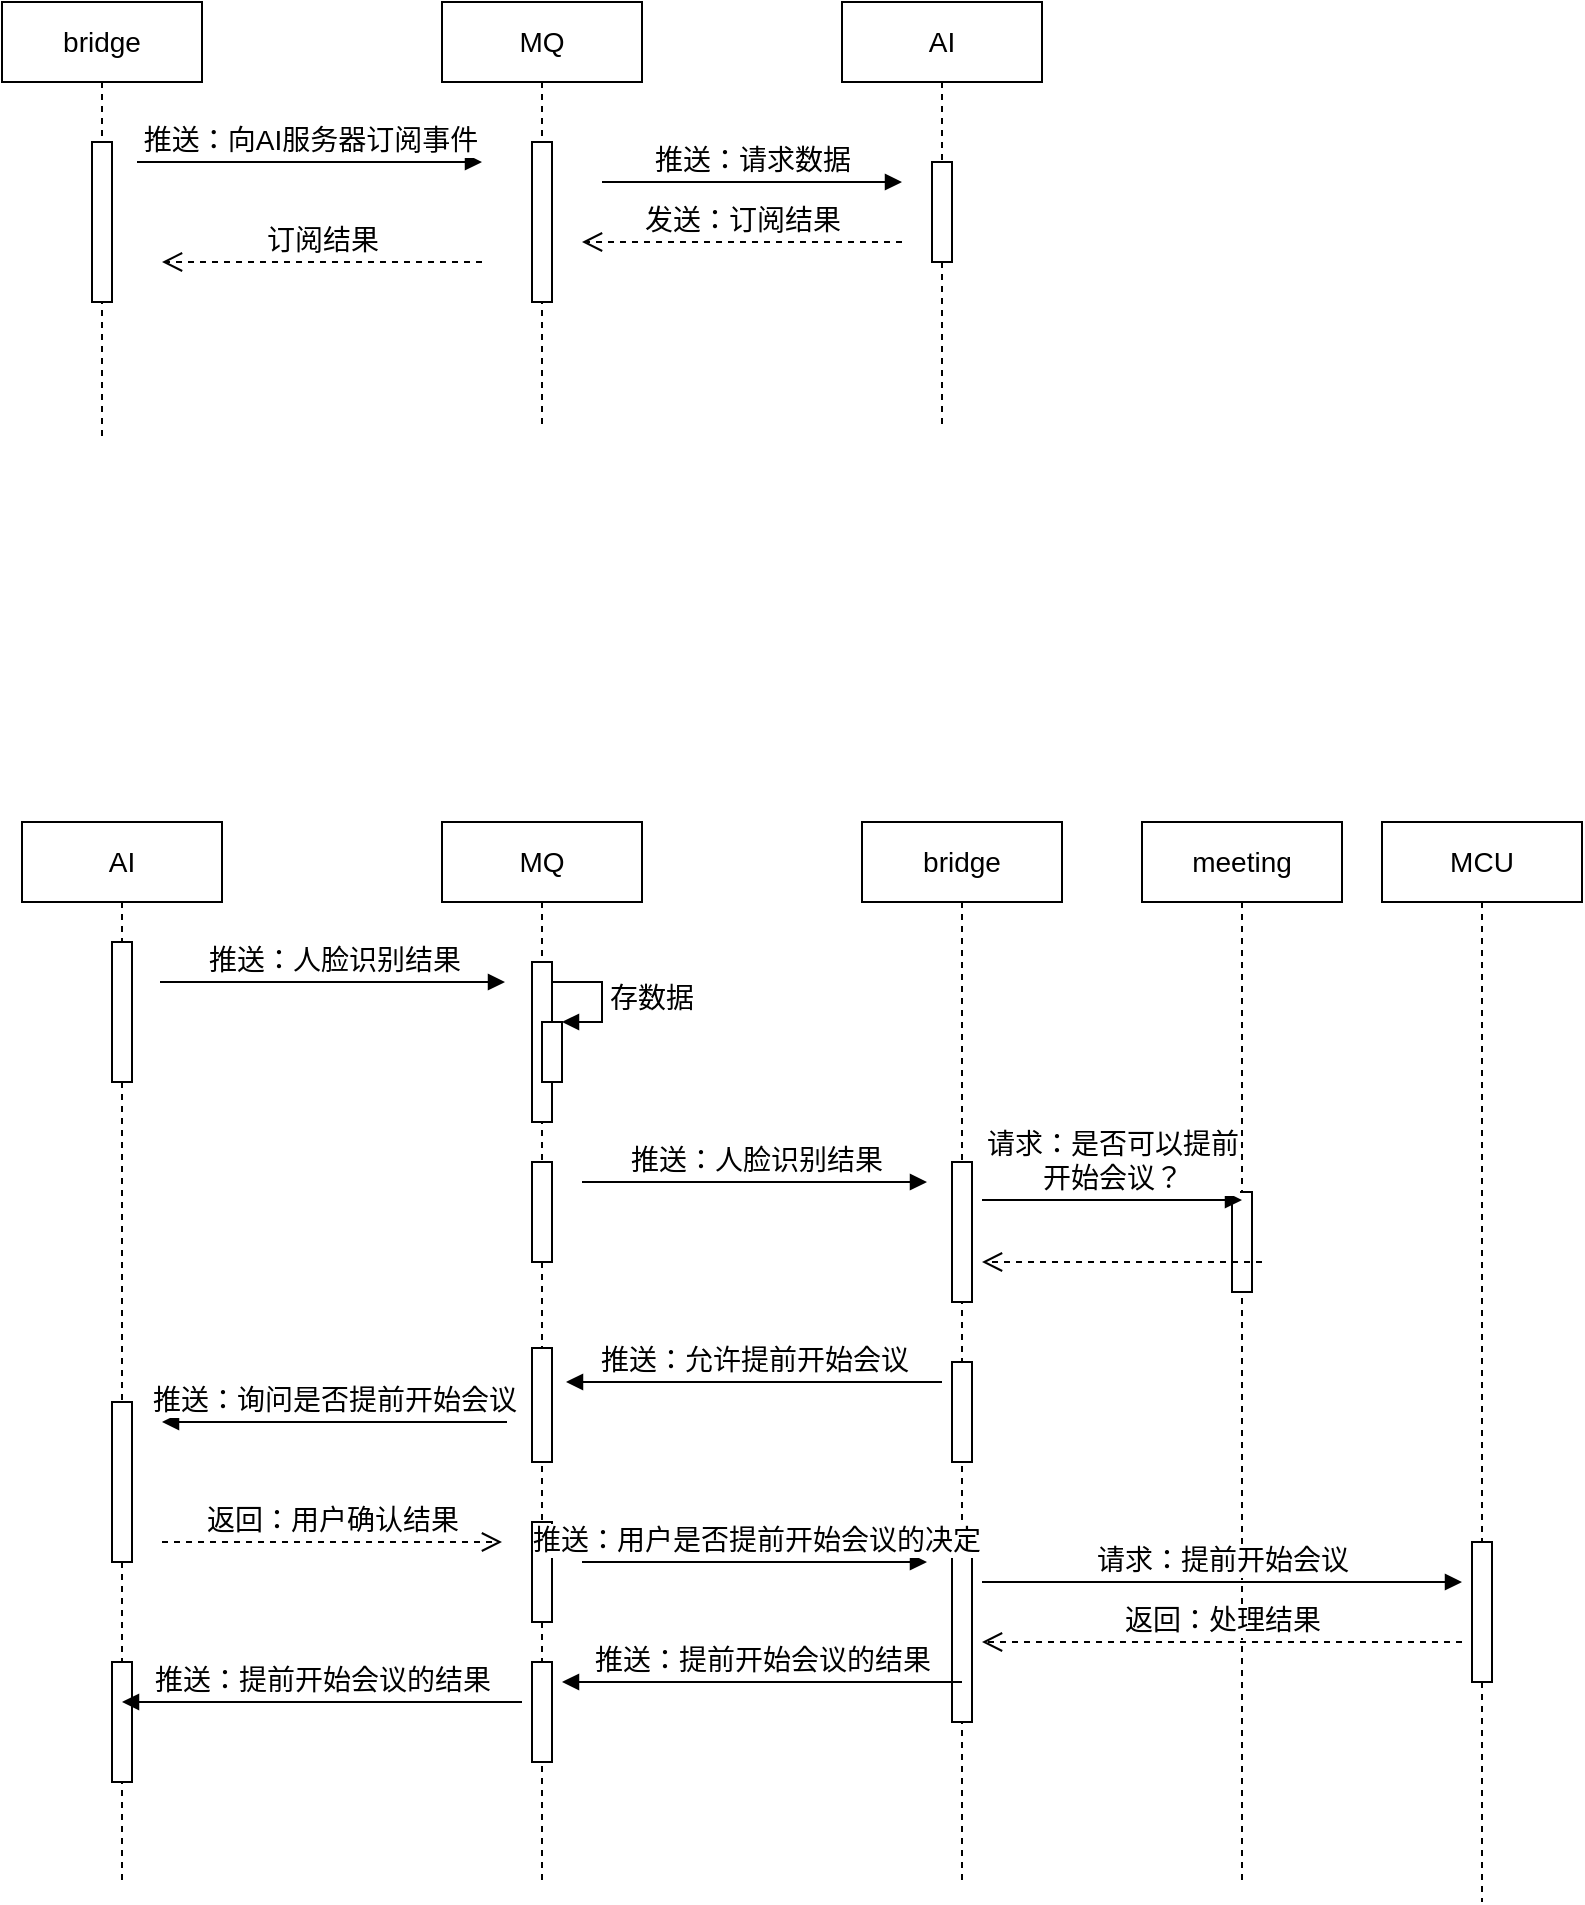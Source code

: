 <mxfile version="12.3.9" type="github" pages="3">
  <diagram id="sGyDJ3xmPa0FNn7oHpdU" name="提前开始会议">
    <mxGraphModel dx="1021" dy="580" grid="0" gridSize="10" guides="1" tooltips="1" connect="1" arrows="1" fold="1" page="1" pageScale="1" pageWidth="827" pageHeight="1169" math="0" shadow="0">
      <root>
        <mxCell id="0"/>
        <mxCell id="1" parent="0"/>
        <mxCell id="7dCBN_STnB0BZGOZmq9B-1" value="AI" style="shape=umlLifeline;perimeter=lifelinePerimeter;whiteSpace=wrap;html=1;container=1;collapsible=0;recursiveResize=0;outlineConnect=0;fontSize=14;" parent="1" vertex="1">
          <mxGeometry x="510" y="70" width="100" height="212" as="geometry"/>
        </mxCell>
        <mxCell id="cWvQ5qR-pPmlQ0AbkIyN-9" value="" style="html=1;points=[];perimeter=orthogonalPerimeter;fontSize=14;" vertex="1" parent="7dCBN_STnB0BZGOZmq9B-1">
          <mxGeometry x="45" y="80" width="10" height="50" as="geometry"/>
        </mxCell>
        <mxCell id="7dCBN_STnB0BZGOZmq9B-2" value="bridge" style="shape=umlLifeline;perimeter=lifelinePerimeter;whiteSpace=wrap;html=1;container=1;collapsible=0;recursiveResize=0;outlineConnect=0;fontSize=14;" parent="1" vertex="1">
          <mxGeometry x="90" y="70" width="100" height="218" as="geometry"/>
        </mxCell>
        <mxCell id="cWvQ5qR-pPmlQ0AbkIyN-1" value="" style="html=1;points=[];perimeter=orthogonalPerimeter;fontSize=14;" vertex="1" parent="7dCBN_STnB0BZGOZmq9B-2">
          <mxGeometry x="45" y="70" width="10" height="80" as="geometry"/>
        </mxCell>
        <mxCell id="7dCBN_STnB0BZGOZmq9B-3" value="MQ" style="shape=umlLifeline;perimeter=lifelinePerimeter;whiteSpace=wrap;html=1;container=1;collapsible=0;recursiveResize=0;outlineConnect=0;fontSize=14;" parent="1" vertex="1">
          <mxGeometry x="310" y="70" width="100" height="214" as="geometry"/>
        </mxCell>
        <mxCell id="cWvQ5qR-pPmlQ0AbkIyN-6" value="" style="html=1;points=[];perimeter=orthogonalPerimeter;fontSize=14;" vertex="1" parent="7dCBN_STnB0BZGOZmq9B-3">
          <mxGeometry x="45" y="70" width="10" height="80" as="geometry"/>
        </mxCell>
        <mxCell id="cWvQ5qR-pPmlQ0AbkIyN-5" value="推送：向AI服务器订阅事件" style="html=1;verticalAlign=bottom;endArrow=block;fontSize=14;" edge="1" parent="1">
          <mxGeometry width="80" relative="1" as="geometry">
            <mxPoint x="157.5" y="150" as="sourcePoint"/>
            <mxPoint x="330" y="150" as="targetPoint"/>
          </mxGeometry>
        </mxCell>
        <mxCell id="cWvQ5qR-pPmlQ0AbkIyN-8" value="推送：请求数据" style="html=1;verticalAlign=bottom;endArrow=block;fontSize=14;" edge="1" parent="1">
          <mxGeometry width="80" relative="1" as="geometry">
            <mxPoint x="390" y="160" as="sourcePoint"/>
            <mxPoint x="540" y="160" as="targetPoint"/>
          </mxGeometry>
        </mxCell>
        <mxCell id="cWvQ5qR-pPmlQ0AbkIyN-10" value="发送：订阅结果" style="html=1;verticalAlign=bottom;endArrow=open;dashed=1;endSize=8;fontSize=14;" edge="1" parent="1">
          <mxGeometry relative="1" as="geometry">
            <mxPoint x="540" y="190" as="sourcePoint"/>
            <mxPoint x="380" y="190" as="targetPoint"/>
          </mxGeometry>
        </mxCell>
        <mxCell id="cWvQ5qR-pPmlQ0AbkIyN-11" value="订阅结果" style="html=1;verticalAlign=bottom;endArrow=open;dashed=1;endSize=8;fontSize=14;" edge="1" parent="1">
          <mxGeometry relative="1" as="geometry">
            <mxPoint x="330" y="200" as="sourcePoint"/>
            <mxPoint x="170" y="200" as="targetPoint"/>
          </mxGeometry>
        </mxCell>
        <mxCell id="cWvQ5qR-pPmlQ0AbkIyN-12" value="AI" style="shape=umlLifeline;perimeter=lifelinePerimeter;whiteSpace=wrap;html=1;container=1;collapsible=0;recursiveResize=0;outlineConnect=0;fontSize=14;" vertex="1" parent="1">
          <mxGeometry x="100" y="480" width="100" height="530" as="geometry"/>
        </mxCell>
        <mxCell id="cWvQ5qR-pPmlQ0AbkIyN-13" value="" style="html=1;points=[];perimeter=orthogonalPerimeter;fontSize=14;" vertex="1" parent="cWvQ5qR-pPmlQ0AbkIyN-12">
          <mxGeometry x="45" y="60" width="10" height="70" as="geometry"/>
        </mxCell>
        <mxCell id="cWvQ5qR-pPmlQ0AbkIyN-39" value="" style="html=1;points=[];perimeter=orthogonalPerimeter;fontSize=14;" vertex="1" parent="cWvQ5qR-pPmlQ0AbkIyN-12">
          <mxGeometry x="45" y="290" width="10" height="80" as="geometry"/>
        </mxCell>
        <mxCell id="cWvQ5qR-pPmlQ0AbkIyN-58" value="" style="html=1;points=[];perimeter=orthogonalPerimeter;fontSize=14;" vertex="1" parent="cWvQ5qR-pPmlQ0AbkIyN-12">
          <mxGeometry x="45" y="420" width="10" height="60" as="geometry"/>
        </mxCell>
        <mxCell id="cWvQ5qR-pPmlQ0AbkIyN-14" value="bridge" style="shape=umlLifeline;perimeter=lifelinePerimeter;whiteSpace=wrap;html=1;container=1;collapsible=0;recursiveResize=0;outlineConnect=0;fontSize=14;" vertex="1" parent="1">
          <mxGeometry x="520" y="480" width="100" height="530" as="geometry"/>
        </mxCell>
        <mxCell id="cWvQ5qR-pPmlQ0AbkIyN-15" value="" style="html=1;points=[];perimeter=orthogonalPerimeter;fontSize=14;" vertex="1" parent="cWvQ5qR-pPmlQ0AbkIyN-14">
          <mxGeometry x="45" y="170" width="10" height="70" as="geometry"/>
        </mxCell>
        <mxCell id="cWvQ5qR-pPmlQ0AbkIyN-33" value="" style="html=1;points=[];perimeter=orthogonalPerimeter;fontSize=14;" vertex="1" parent="cWvQ5qR-pPmlQ0AbkIyN-14">
          <mxGeometry x="45" y="270" width="10" height="50" as="geometry"/>
        </mxCell>
        <mxCell id="cWvQ5qR-pPmlQ0AbkIyN-45" value="" style="html=1;points=[];perimeter=orthogonalPerimeter;fontSize=14;" vertex="1" parent="cWvQ5qR-pPmlQ0AbkIyN-14">
          <mxGeometry x="45" y="360" width="10" height="90" as="geometry"/>
        </mxCell>
        <mxCell id="cWvQ5qR-pPmlQ0AbkIyN-16" value="MQ" style="shape=umlLifeline;perimeter=lifelinePerimeter;whiteSpace=wrap;html=1;container=1;collapsible=0;recursiveResize=0;outlineConnect=0;fontSize=14;" vertex="1" parent="1">
          <mxGeometry x="310" y="480" width="100" height="530" as="geometry"/>
        </mxCell>
        <mxCell id="cWvQ5qR-pPmlQ0AbkIyN-17" value="" style="html=1;points=[];perimeter=orthogonalPerimeter;fontSize=14;" vertex="1" parent="cWvQ5qR-pPmlQ0AbkIyN-16">
          <mxGeometry x="45" y="70" width="10" height="80" as="geometry"/>
        </mxCell>
        <mxCell id="cWvQ5qR-pPmlQ0AbkIyN-23" value="" style="html=1;points=[];perimeter=orthogonalPerimeter;fontSize=14;" vertex="1" parent="cWvQ5qR-pPmlQ0AbkIyN-16">
          <mxGeometry x="50" y="100" width="10" height="30" as="geometry"/>
        </mxCell>
        <mxCell id="cWvQ5qR-pPmlQ0AbkIyN-24" value="存数据" style="edgeStyle=orthogonalEdgeStyle;html=1;align=left;spacingLeft=2;endArrow=block;rounded=0;entryX=1;entryY=0;fontSize=14;" edge="1" target="cWvQ5qR-pPmlQ0AbkIyN-23" parent="cWvQ5qR-pPmlQ0AbkIyN-16">
          <mxGeometry relative="1" as="geometry">
            <mxPoint x="55" y="80" as="sourcePoint"/>
            <Array as="points">
              <mxPoint x="80" y="80"/>
            </Array>
          </mxGeometry>
        </mxCell>
        <mxCell id="cWvQ5qR-pPmlQ0AbkIyN-25" value="" style="html=1;points=[];perimeter=orthogonalPerimeter;fontSize=14;" vertex="1" parent="cWvQ5qR-pPmlQ0AbkIyN-16">
          <mxGeometry x="45" y="170" width="10" height="50" as="geometry"/>
        </mxCell>
        <mxCell id="cWvQ5qR-pPmlQ0AbkIyN-36" value="" style="html=1;points=[];perimeter=orthogonalPerimeter;fontSize=14;" vertex="1" parent="cWvQ5qR-pPmlQ0AbkIyN-16">
          <mxGeometry x="45" y="263" width="10" height="57" as="geometry"/>
        </mxCell>
        <mxCell id="cWvQ5qR-pPmlQ0AbkIyN-44" value="" style="html=1;points=[];perimeter=orthogonalPerimeter;fontSize=14;" vertex="1" parent="cWvQ5qR-pPmlQ0AbkIyN-16">
          <mxGeometry x="45" y="350" width="10" height="50" as="geometry"/>
        </mxCell>
        <mxCell id="cWvQ5qR-pPmlQ0AbkIyN-56" value="" style="html=1;points=[];perimeter=orthogonalPerimeter;fontSize=14;" vertex="1" parent="cWvQ5qR-pPmlQ0AbkIyN-16">
          <mxGeometry x="45" y="420" width="10" height="50" as="geometry"/>
        </mxCell>
        <mxCell id="cWvQ5qR-pPmlQ0AbkIyN-18" value="meeting" style="shape=umlLifeline;perimeter=lifelinePerimeter;whiteSpace=wrap;html=1;container=1;collapsible=0;recursiveResize=0;outlineConnect=0;fontSize=14;" vertex="1" parent="1">
          <mxGeometry x="660" y="480" width="100" height="530" as="geometry"/>
        </mxCell>
        <mxCell id="cWvQ5qR-pPmlQ0AbkIyN-32" value="" style="html=1;points=[];perimeter=orthogonalPerimeter;fontSize=14;" vertex="1" parent="cWvQ5qR-pPmlQ0AbkIyN-18">
          <mxGeometry x="45" y="185" width="10" height="50" as="geometry"/>
        </mxCell>
        <mxCell id="cWvQ5qR-pPmlQ0AbkIyN-19" value="推送：人脸识别结果" style="html=1;verticalAlign=bottom;endArrow=block;fontSize=14;" edge="1" parent="1">
          <mxGeometry width="80" relative="1" as="geometry">
            <mxPoint x="169" y="560" as="sourcePoint"/>
            <mxPoint x="341.5" y="560" as="targetPoint"/>
          </mxGeometry>
        </mxCell>
        <mxCell id="cWvQ5qR-pPmlQ0AbkIyN-27" value="推送：人脸识别结果" style="html=1;verticalAlign=bottom;endArrow=block;fontSize=14;" edge="1" parent="1">
          <mxGeometry width="80" relative="1" as="geometry">
            <mxPoint x="380" y="660" as="sourcePoint"/>
            <mxPoint x="552.5" y="660" as="targetPoint"/>
          </mxGeometry>
        </mxCell>
        <mxCell id="cWvQ5qR-pPmlQ0AbkIyN-30" value="请求：是否可以提前&lt;br&gt;开始会议？" style="html=1;verticalAlign=bottom;endArrow=block;fontSize=14;" edge="1" parent="1">
          <mxGeometry width="80" relative="1" as="geometry">
            <mxPoint x="580" y="669" as="sourcePoint"/>
            <mxPoint x="710" y="669" as="targetPoint"/>
          </mxGeometry>
        </mxCell>
        <mxCell id="cWvQ5qR-pPmlQ0AbkIyN-31" value="" style="html=1;verticalAlign=bottom;endArrow=open;dashed=1;endSize=8;fontSize=14;" edge="1" parent="1">
          <mxGeometry relative="1" as="geometry">
            <mxPoint x="720" y="700" as="sourcePoint"/>
            <mxPoint x="580" y="700" as="targetPoint"/>
          </mxGeometry>
        </mxCell>
        <mxCell id="cWvQ5qR-pPmlQ0AbkIyN-35" value="推送：允许提前开始会议" style="html=1;verticalAlign=bottom;endArrow=block;fontSize=14;" edge="1" parent="1">
          <mxGeometry width="80" relative="1" as="geometry">
            <mxPoint x="560" y="760" as="sourcePoint"/>
            <mxPoint x="372" y="760" as="targetPoint"/>
          </mxGeometry>
        </mxCell>
        <mxCell id="cWvQ5qR-pPmlQ0AbkIyN-42" value="推送：询问是否提前开始会议" style="html=1;verticalAlign=bottom;endArrow=block;fontSize=14;" edge="1" parent="1">
          <mxGeometry width="80" relative="1" as="geometry">
            <mxPoint x="342.5" y="780" as="sourcePoint"/>
            <mxPoint x="170" y="780" as="targetPoint"/>
          </mxGeometry>
        </mxCell>
        <mxCell id="cWvQ5qR-pPmlQ0AbkIyN-43" value="返回：用户确认结果" style="html=1;verticalAlign=bottom;endArrow=open;dashed=1;endSize=8;fontSize=14;" edge="1" parent="1">
          <mxGeometry relative="1" as="geometry">
            <mxPoint x="170" y="840" as="sourcePoint"/>
            <mxPoint x="340" y="840" as="targetPoint"/>
          </mxGeometry>
        </mxCell>
        <mxCell id="cWvQ5qR-pPmlQ0AbkIyN-47" value="推送：用户是否提前开始会议的决定" style="html=1;verticalAlign=bottom;endArrow=block;fontSize=14;" edge="1" parent="1">
          <mxGeometry width="80" relative="1" as="geometry">
            <mxPoint x="380" y="850" as="sourcePoint"/>
            <mxPoint x="552.5" y="850" as="targetPoint"/>
          </mxGeometry>
        </mxCell>
        <mxCell id="cWvQ5qR-pPmlQ0AbkIyN-48" value="MCU" style="shape=umlLifeline;perimeter=lifelinePerimeter;whiteSpace=wrap;html=1;container=1;collapsible=0;recursiveResize=0;outlineConnect=0;fontSize=14;" vertex="1" parent="1">
          <mxGeometry x="780" y="480" width="100" height="540" as="geometry"/>
        </mxCell>
        <mxCell id="cWvQ5qR-pPmlQ0AbkIyN-51" value="" style="html=1;points=[];perimeter=orthogonalPerimeter;fontSize=14;" vertex="1" parent="cWvQ5qR-pPmlQ0AbkIyN-48">
          <mxGeometry x="45" y="360" width="10" height="70" as="geometry"/>
        </mxCell>
        <mxCell id="cWvQ5qR-pPmlQ0AbkIyN-52" value="请求：提前开始会议" style="html=1;verticalAlign=bottom;endArrow=block;fontSize=14;" edge="1" parent="1">
          <mxGeometry width="80" relative="1" as="geometry">
            <mxPoint x="580" y="860" as="sourcePoint"/>
            <mxPoint x="820" y="860" as="targetPoint"/>
          </mxGeometry>
        </mxCell>
        <mxCell id="cWvQ5qR-pPmlQ0AbkIyN-54" value="返回：处理结果" style="html=1;verticalAlign=bottom;endArrow=open;dashed=1;endSize=8;fontSize=14;" edge="1" parent="1">
          <mxGeometry relative="1" as="geometry">
            <mxPoint x="820" y="890" as="sourcePoint"/>
            <mxPoint x="580" y="890" as="targetPoint"/>
          </mxGeometry>
        </mxCell>
        <mxCell id="cWvQ5qR-pPmlQ0AbkIyN-55" value="推送：提前开始会议的结果" style="html=1;verticalAlign=bottom;endArrow=block;fontSize=14;" edge="1" parent="1">
          <mxGeometry width="80" relative="1" as="geometry">
            <mxPoint x="570" y="910" as="sourcePoint"/>
            <mxPoint x="370" y="910" as="targetPoint"/>
          </mxGeometry>
        </mxCell>
        <mxCell id="cWvQ5qR-pPmlQ0AbkIyN-57" value="推送：提前开始会议的结果" style="html=1;verticalAlign=bottom;endArrow=block;fontSize=14;" edge="1" parent="1">
          <mxGeometry width="80" relative="1" as="geometry">
            <mxPoint x="350" y="920" as="sourcePoint"/>
            <mxPoint x="150" y="920" as="targetPoint"/>
          </mxGeometry>
        </mxCell>
      </root>
    </mxGraphModel>
  </diagram>
  <diagram id="U2vhjyQzXIbmDPiE_quf" name="企业微信消息通知">
    <mxGraphModel dx="1021" dy="580" grid="0" gridSize="10" guides="1" tooltips="1" connect="1" arrows="1" fold="1" page="1" pageScale="1" pageWidth="827" pageHeight="1169" math="0" shadow="0">
      <root>
        <mxCell id="euv0Y5gn4uSeBjnGPQXl-0"/>
        <mxCell id="euv0Y5gn4uSeBjnGPQXl-1" parent="euv0Y5gn4uSeBjnGPQXl-0"/>
        <mxCell id="93kanDMGqyMoryUL59t7-0" value="MCU" style="shape=umlLifeline;perimeter=lifelinePerimeter;whiteSpace=wrap;html=1;container=1;collapsible=0;recursiveResize=0;outlineConnect=0;fontSize=14;" vertex="1" parent="euv0Y5gn4uSeBjnGPQXl-1">
          <mxGeometry x="550" y="70" width="100" height="290" as="geometry"/>
        </mxCell>
        <mxCell id="93kanDMGqyMoryUL59t7-1" value="" style="html=1;points=[];perimeter=orthogonalPerimeter;fontSize=14;" vertex="1" parent="93kanDMGqyMoryUL59t7-0">
          <mxGeometry x="45" y="88" width="10" height="50" as="geometry"/>
        </mxCell>
        <mxCell id="93kanDMGqyMoryUL59t7-2" value="meeting-service" style="shape=umlLifeline;perimeter=lifelinePerimeter;whiteSpace=wrap;html=1;container=1;collapsible=0;recursiveResize=0;outlineConnect=0;fontSize=14;" vertex="1" parent="euv0Y5gn4uSeBjnGPQXl-1">
          <mxGeometry x="170" y="70" width="100" height="290" as="geometry"/>
        </mxCell>
        <mxCell id="93kanDMGqyMoryUL59t7-3" value="" style="html=1;points=[];perimeter=orthogonalPerimeter;fontSize=14;" vertex="1" parent="93kanDMGqyMoryUL59t7-2">
          <mxGeometry x="45" y="70" width="10" height="120" as="geometry"/>
        </mxCell>
        <mxCell id="93kanDMGqyMoryUL59t7-4" value="bridge-service" style="shape=umlLifeline;perimeter=lifelinePerimeter;whiteSpace=wrap;html=1;container=1;collapsible=0;recursiveResize=0;outlineConnect=0;fontSize=14;" vertex="1" parent="euv0Y5gn4uSeBjnGPQXl-1">
          <mxGeometry x="360" y="70" width="100" height="290" as="geometry"/>
        </mxCell>
        <mxCell id="93kanDMGqyMoryUL59t7-5" value="" style="html=1;points=[];perimeter=orthogonalPerimeter;fontSize=14;" vertex="1" parent="93kanDMGqyMoryUL59t7-4">
          <mxGeometry x="45" y="70" width="10" height="140" as="geometry"/>
        </mxCell>
        <mxCell id="93kanDMGqyMoryUL59t7-6" value="请求：会议预约" style="html=1;verticalAlign=bottom;endArrow=block;fontSize=14;" edge="1" parent="euv0Y5gn4uSeBjnGPQXl-1">
          <mxGeometry width="80" relative="1" as="geometry">
            <mxPoint x="230" y="160" as="sourcePoint"/>
            <mxPoint x="402.5" y="160" as="targetPoint"/>
          </mxGeometry>
        </mxCell>
        <mxCell id="93kanDMGqyMoryUL59t7-7" value="请求：会议预约" style="html=1;verticalAlign=bottom;endArrow=block;fontSize=14;" edge="1" parent="euv0Y5gn4uSeBjnGPQXl-1">
          <mxGeometry width="80" relative="1" as="geometry">
            <mxPoint x="435" y="170" as="sourcePoint"/>
            <mxPoint x="585" y="170" as="targetPoint"/>
          </mxGeometry>
        </mxCell>
        <mxCell id="93kanDMGqyMoryUL59t7-8" value="返回：处理结果" style="html=1;verticalAlign=bottom;endArrow=open;dashed=1;endSize=8;fontSize=14;" edge="1" parent="euv0Y5gn4uSeBjnGPQXl-1">
          <mxGeometry relative="1" as="geometry">
            <mxPoint x="587" y="196" as="sourcePoint"/>
            <mxPoint x="427" y="196" as="targetPoint"/>
          </mxGeometry>
        </mxCell>
        <mxCell id="93kanDMGqyMoryUL59t7-10" value="Web？" style="shape=umlLifeline;perimeter=lifelinePerimeter;whiteSpace=wrap;html=1;container=1;collapsible=0;recursiveResize=0;outlineConnect=0;fontSize=14;" vertex="1" parent="euv0Y5gn4uSeBjnGPQXl-1">
          <mxGeometry x="30" y="70" width="100" height="290" as="geometry"/>
        </mxCell>
        <mxCell id="93kanDMGqyMoryUL59t7-11" value="" style="html=1;points=[];perimeter=orthogonalPerimeter;fontSize=14;" vertex="1" parent="93kanDMGqyMoryUL59t7-10">
          <mxGeometry x="45" y="70" width="10" height="80" as="geometry"/>
        </mxCell>
        <mxCell id="93kanDMGqyMoryUL59t7-12" value="请求：会议预约" style="html=1;verticalAlign=bottom;endArrow=block;fontSize=14;" edge="1" parent="euv0Y5gn4uSeBjnGPQXl-1">
          <mxGeometry width="80" relative="1" as="geometry">
            <mxPoint x="90" y="160" as="sourcePoint"/>
            <mxPoint x="212.5" y="160" as="targetPoint"/>
          </mxGeometry>
        </mxCell>
        <mxCell id="93kanDMGqyMoryUL59t7-13" value="企业微信？" style="shape=umlLifeline;perimeter=lifelinePerimeter;whiteSpace=wrap;html=1;container=1;collapsible=0;recursiveResize=0;outlineConnect=0;fontSize=14;" vertex="1" parent="euv0Y5gn4uSeBjnGPQXl-1">
          <mxGeometry x="670" y="70" width="100" height="290" as="geometry"/>
        </mxCell>
        <mxCell id="93kanDMGqyMoryUL59t7-14" value="" style="html=1;points=[];perimeter=orthogonalPerimeter;fontSize=14;" vertex="1" parent="93kanDMGqyMoryUL59t7-13">
          <mxGeometry x="45" y="160" width="10" height="50" as="geometry"/>
        </mxCell>
        <mxCell id="93kanDMGqyMoryUL59t7-15" value="返回：处理结果" style="html=1;verticalAlign=bottom;endArrow=open;dashed=1;endSize=8;fontSize=14;" edge="1" parent="euv0Y5gn4uSeBjnGPQXl-1">
          <mxGeometry relative="1" as="geometry">
            <mxPoint x="395" y="210" as="sourcePoint"/>
            <mxPoint x="235" y="210" as="targetPoint"/>
          </mxGeometry>
        </mxCell>
        <mxCell id="93kanDMGqyMoryUL59t7-16" value="企业微信消息通知" style="html=1;verticalAlign=bottom;endArrow=block;fontSize=14;" edge="1" parent="euv0Y5gn4uSeBjnGPQXl-1">
          <mxGeometry width="80" relative="1" as="geometry">
            <mxPoint x="430" y="240" as="sourcePoint"/>
            <mxPoint x="710" y="240" as="targetPoint"/>
          </mxGeometry>
        </mxCell>
      </root>
    </mxGraphModel>
  </diagram>
  <diagram id="k88oy4eZoCurosgzt9sN" name="企业微信推送点名信息">
    <mxGraphModel dx="1021" dy="580" grid="1" gridSize="10" guides="1" tooltips="1" connect="1" arrows="1" fold="1" page="1" pageScale="1" pageWidth="827" pageHeight="1169" math="0" shadow="0">
      <root>
        <mxCell id="FtVH_WudPbTGRqcLVg7M-0"/>
        <mxCell id="FtVH_WudPbTGRqcLVg7M-1" parent="FtVH_WudPbTGRqcLVg7M-0"/>
        <mxCell id="gRoMFb6GQRz-B1bpGYZU-0" value="MCU？" style="shape=umlLifeline;perimeter=lifelinePerimeter;whiteSpace=wrap;html=1;container=1;collapsible=0;recursiveResize=0;outlineConnect=0;fontSize=14;" vertex="1" parent="FtVH_WudPbTGRqcLVg7M-1">
          <mxGeometry x="490" y="70" width="100" height="290" as="geometry"/>
        </mxCell>
        <mxCell id="gRoMFb6GQRz-B1bpGYZU-2" value="MQ" style="shape=umlLifeline;perimeter=lifelinePerimeter;whiteSpace=wrap;html=1;container=1;collapsible=0;recursiveResize=0;outlineConnect=0;fontSize=14;" vertex="1" parent="FtVH_WudPbTGRqcLVg7M-1">
          <mxGeometry x="170" y="70" width="100" height="290" as="geometry"/>
        </mxCell>
        <mxCell id="gRoMFb6GQRz-B1bpGYZU-3" value="" style="html=1;points=[];perimeter=orthogonalPerimeter;fontSize=14;" vertex="1" parent="gRoMFb6GQRz-B1bpGYZU-2">
          <mxGeometry x="45" y="70" width="10" height="80" as="geometry"/>
        </mxCell>
        <mxCell id="gRoMFb6GQRz-B1bpGYZU-4" value="bridge-service" style="shape=umlLifeline;perimeter=lifelinePerimeter;whiteSpace=wrap;html=1;container=1;collapsible=0;recursiveResize=0;outlineConnect=0;fontSize=14;" vertex="1" parent="FtVH_WudPbTGRqcLVg7M-1">
          <mxGeometry x="320" y="70" width="100" height="290" as="geometry"/>
        </mxCell>
        <mxCell id="gRoMFb6GQRz-B1bpGYZU-5" value="" style="html=1;points=[];perimeter=orthogonalPerimeter;fontSize=14;" vertex="1" parent="gRoMFb6GQRz-B1bpGYZU-4">
          <mxGeometry x="45" y="70" width="10" height="100" as="geometry"/>
        </mxCell>
        <mxCell id="gRoMFb6GQRz-B1bpGYZU-6" value="推送：人员点名" style="html=1;verticalAlign=bottom;endArrow=block;fontSize=14;" edge="1" parent="FtVH_WudPbTGRqcLVg7M-1">
          <mxGeometry width="80" relative="1" as="geometry">
            <mxPoint x="230" y="160" as="sourcePoint"/>
            <mxPoint x="360" y="160" as="targetPoint"/>
          </mxGeometry>
        </mxCell>
        <mxCell id="gRoMFb6GQRz-B1bpGYZU-9" value="AI" style="shape=umlLifeline;perimeter=lifelinePerimeter;whiteSpace=wrap;html=1;container=1;collapsible=0;recursiveResize=0;outlineConnect=0;fontSize=14;" vertex="1" parent="FtVH_WudPbTGRqcLVg7M-1">
          <mxGeometry x="30" y="70" width="100" height="290" as="geometry"/>
        </mxCell>
        <mxCell id="gRoMFb6GQRz-B1bpGYZU-10" value="" style="html=1;points=[];perimeter=orthogonalPerimeter;fontSize=14;" vertex="1" parent="gRoMFb6GQRz-B1bpGYZU-9">
          <mxGeometry x="45" y="70" width="10" height="80" as="geometry"/>
        </mxCell>
        <mxCell id="gRoMFb6GQRz-B1bpGYZU-11" value="推送：人员点名" style="html=1;verticalAlign=bottom;endArrow=block;fontSize=14;" edge="1" parent="FtVH_WudPbTGRqcLVg7M-1">
          <mxGeometry width="80" relative="1" as="geometry">
            <mxPoint x="90" y="160" as="sourcePoint"/>
            <mxPoint x="212.5" y="160" as="targetPoint"/>
          </mxGeometry>
        </mxCell>
        <mxCell id="gRoMFb6GQRz-B1bpGYZU-12" value="企业微信？" style="shape=umlLifeline;perimeter=lifelinePerimeter;whiteSpace=wrap;html=1;container=1;collapsible=0;recursiveResize=0;outlineConnect=0;fontSize=14;" vertex="1" parent="FtVH_WudPbTGRqcLVg7M-1">
          <mxGeometry x="650" y="70" width="100" height="290" as="geometry"/>
        </mxCell>
        <mxCell id="gRoMFb6GQRz-B1bpGYZU-13" value="" style="html=1;points=[];perimeter=orthogonalPerimeter;fontSize=14;" vertex="1" parent="gRoMFb6GQRz-B1bpGYZU-12">
          <mxGeometry x="45" y="134" width="10" height="50" as="geometry"/>
        </mxCell>
        <mxCell id="gRoMFb6GQRz-B1bpGYZU-14" value="返回：处理结果" style="html=1;verticalAlign=bottom;endArrow=open;dashed=1;endSize=8;fontSize=14;" edge="1" parent="FtVH_WudPbTGRqcLVg7M-1">
          <mxGeometry relative="1" as="geometry">
            <mxPoint x="360" y="190" as="sourcePoint"/>
            <mxPoint x="235" y="190" as="targetPoint"/>
          </mxGeometry>
        </mxCell>
        <mxCell id="gRoMFb6GQRz-B1bpGYZU-15" value="企业微信消息通知" style="html=1;verticalAlign=bottom;endArrow=block;fontSize=14;" edge="1" parent="FtVH_WudPbTGRqcLVg7M-1">
          <mxGeometry width="80" relative="1" as="geometry">
            <mxPoint x="390" y="220" as="sourcePoint"/>
            <mxPoint x="670" y="220" as="targetPoint"/>
          </mxGeometry>
        </mxCell>
      </root>
    </mxGraphModel>
  </diagram>
</mxfile>

